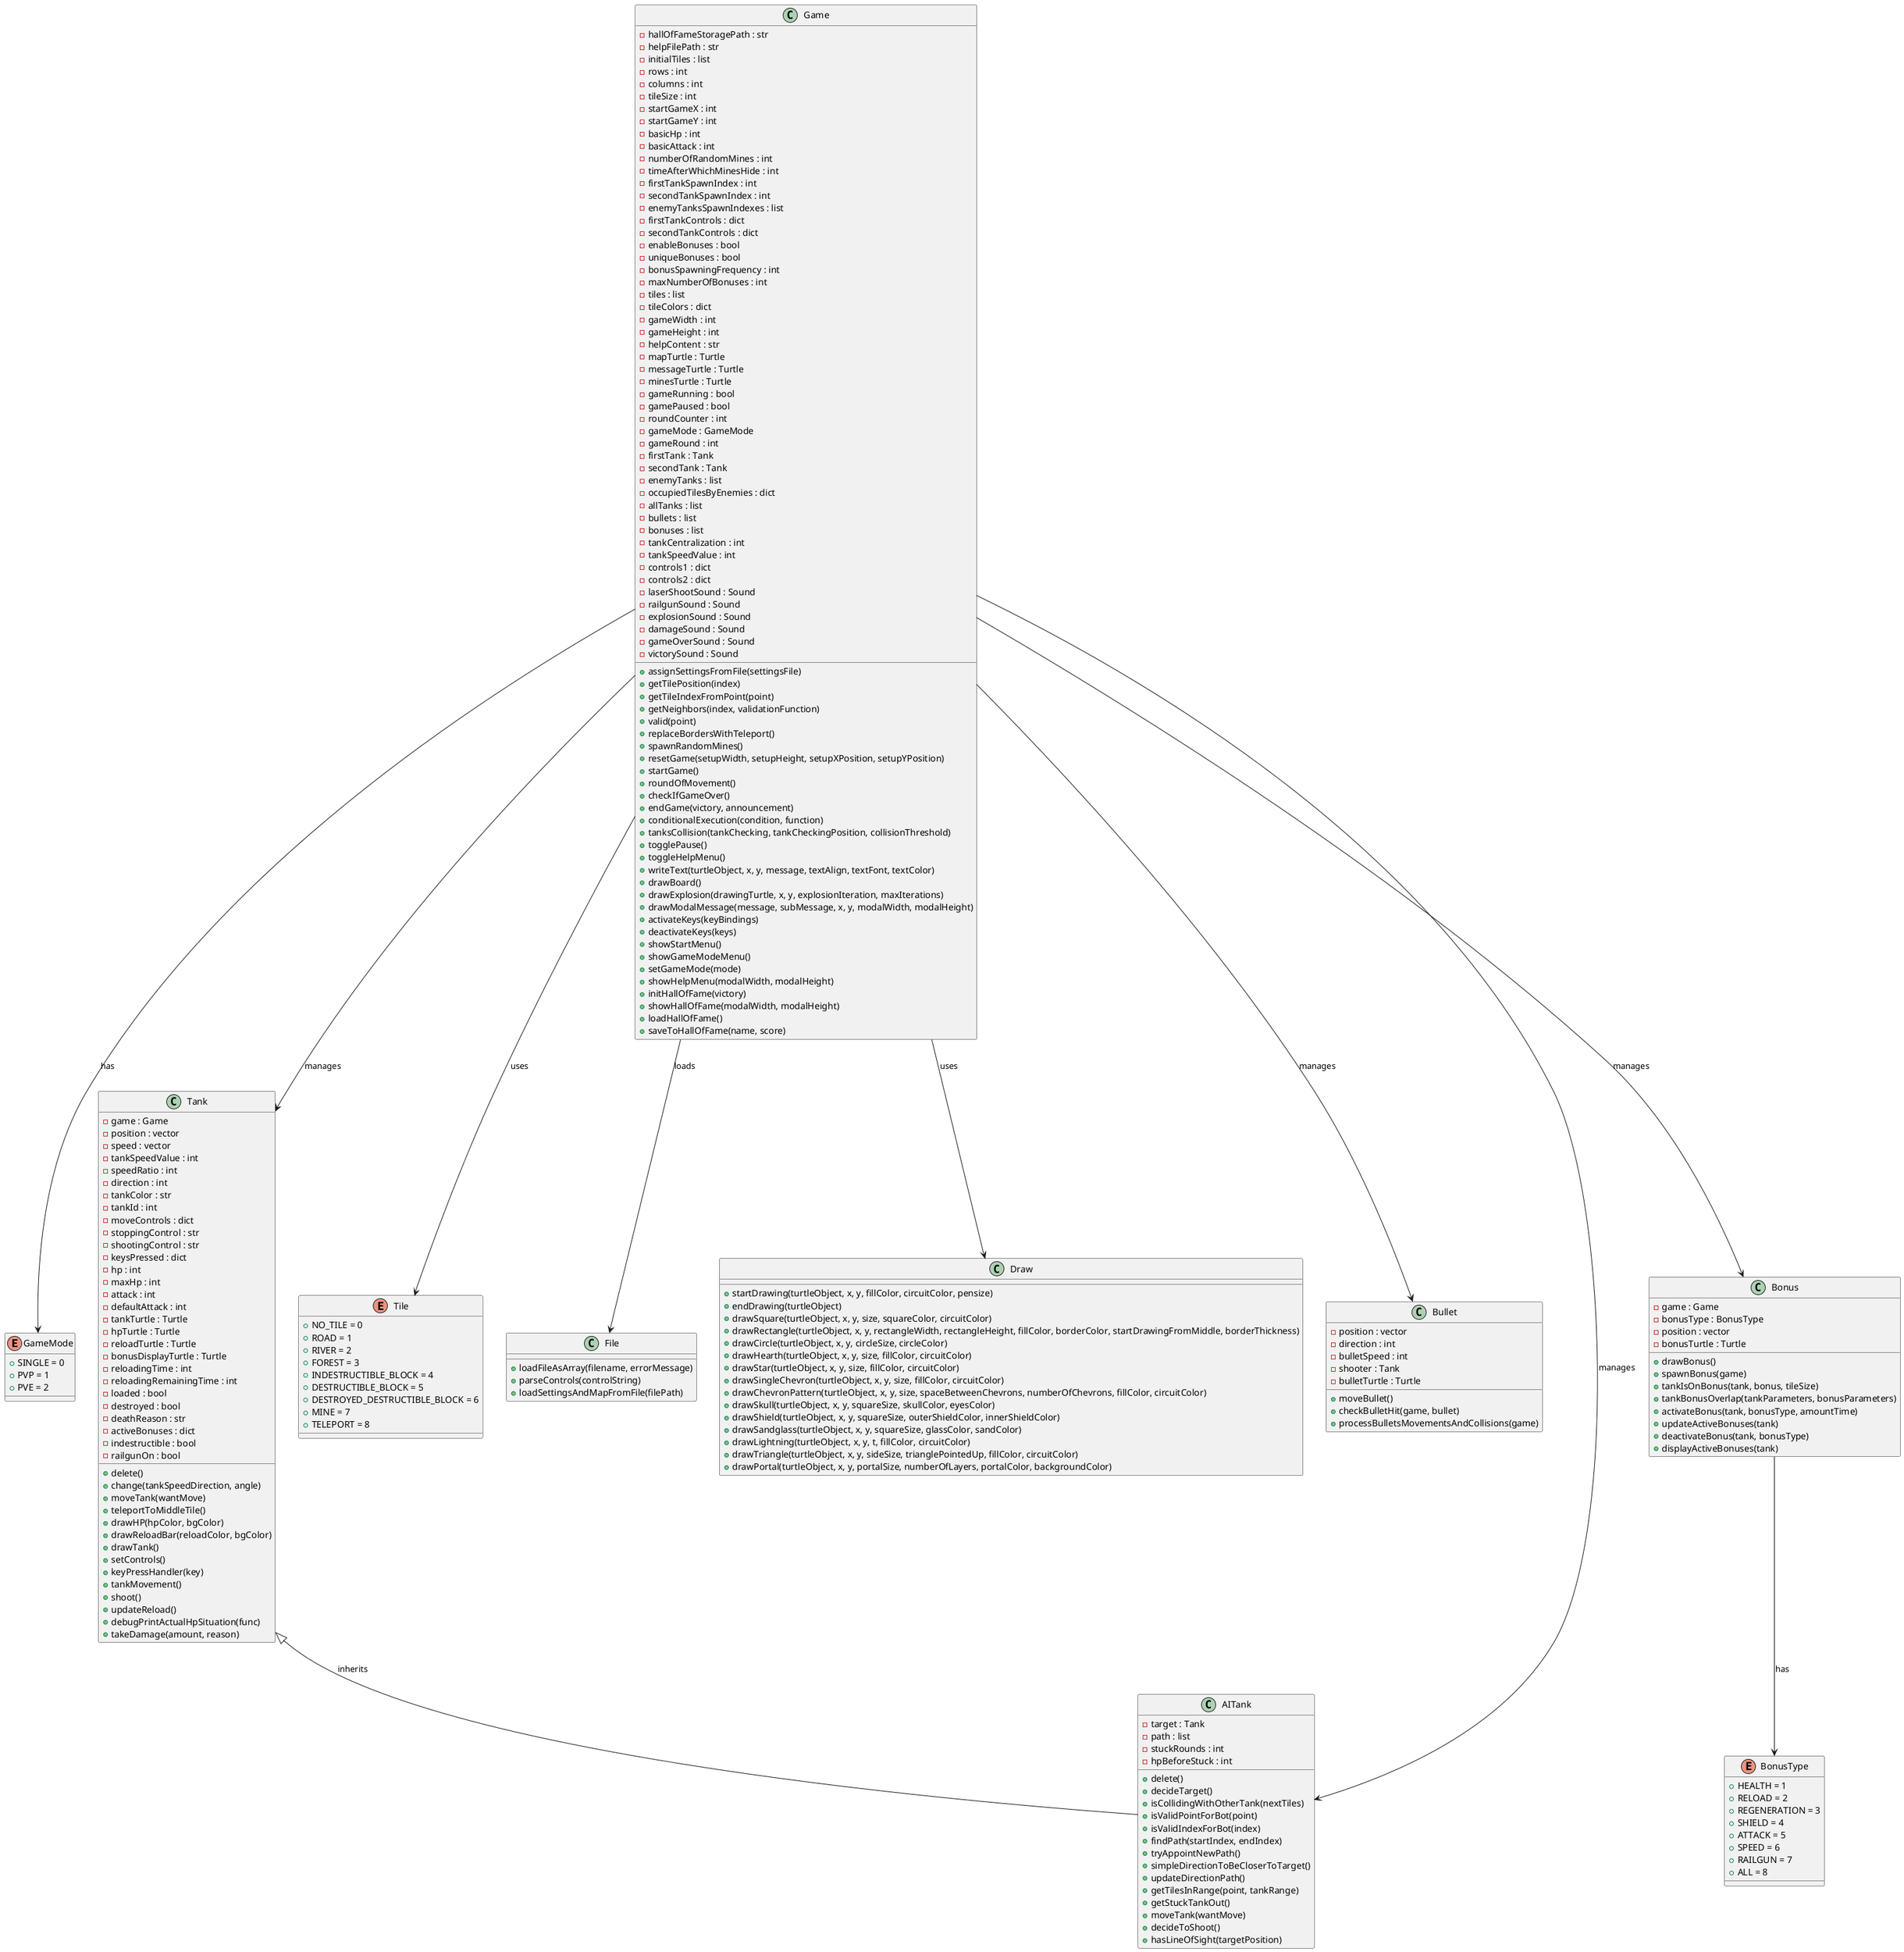 @startuml
enum GameMode {
+ SINGLE = 0
+ PVP = 1
+ PVE = 2
}
class Game {
- hallOfFameStoragePath : str
- helpFilePath : str
- initialTiles : list
- rows : int
- columns : int
- tileSize : int
- startGameX : int
- startGameY : int
- basicHp : int
- basicAttack : int
- numberOfRandomMines : int
- timeAfterWhichMinesHide : int
- firstTankSpawnIndex : int
- secondTankSpawnIndex : int
- enemyTanksSpawnIndexes : list
- firstTankControls : dict
- secondTankControls : dict
- enableBonuses : bool
- uniqueBonuses : bool
- bonusSpawningFrequency : int
- maxNumberOfBonuses : int
- tiles : list
- tileColors : dict
- gameWidth : int
- gameHeight : int
- helpContent : str
- mapTurtle : Turtle
- messageTurtle : Turtle
- minesTurtle : Turtle
- gameRunning : bool
- gamePaused : bool
- roundCounter : int
- gameMode : GameMode
- gameRound : int
- firstTank : Tank
- secondTank : Tank
- enemyTanks : list
- occupiedTilesByEnemies : dict
- allTanks : list
- bullets : list
- bonuses : list
- tankCentralization : int
- tankSpeedValue : int
- controls1 : dict
- controls2 : dict
- laserShootSound : Sound
- railgunSound : Sound
- explosionSound : Sound
- damageSound : Sound
- gameOverSound : Sound
- victorySound : Sound
  + assignSettingsFromFile(settingsFile)
  + getTilePosition(index)
  + getTileIndexFromPoint(point)
  + getNeighbors(index, validationFunction)
  + valid(point)
  + replaceBordersWithTeleport()
  + spawnRandomMines()
  + resetGame(setupWidth, setupHeight, setupXPosition, setupYPosition)
  + startGame()
  + roundOfMovement()
  + checkIfGameOver()
  + endGame(victory, announcement)
  + conditionalExecution(condition, function)
  + tanksCollision(tankChecking, tankCheckingPosition, collisionThreshold)
  + togglePause()
  + toggleHelpMenu()
  + writeText(turtleObject, x, y, message, textAlign, textFont, textColor)
  + drawBoard()
  + drawExplosion(drawingTurtle, x, y, explosionIteration, maxIterations)
  + drawModalMessage(message, subMessage, x, y, modalWidth, modalHeight)
  + activateKeys(keyBindings)
  + deactivateKeys(keys)
  + showStartMenu()
  + showGameModeMenu()
  + setGameMode(mode)
  + showHelpMenu(modalWidth, modalHeight)
  + initHallOfFame(victory)
  + showHallOfFame(modalWidth, modalHeight)
  + loadHallOfFame()
  + saveToHallOfFame(name, score)
}
class Tank {
- game : Game
- position : vector
- speed : vector
- tankSpeedValue : int
- speedRatio : int
- direction : int
- tankColor : str
- tankId : int
- moveControls : dict
- stoppingControl : str
- shootingControl : str
- keysPressed : dict
- hp : int
- maxHp : int
- attack : int
- defaultAttack : int
- tankTurtle : Turtle
- hpTurtle : Turtle
- reloadTurtle : Turtle
- bonusDisplayTurtle : Turtle
- reloadingTime : int
- reloadingRemainingTime : int
- loaded : bool
- destroyed : bool
- deathReason : str
- activeBonuses : dict
- indestructible : bool
- railgunOn : bool
  + delete()
  + change(tankSpeedDirection, angle)
  + moveTank(wantMove)
  + teleportToMiddleTile()
  + drawHP(hpColor, bgColor)
  + drawReloadBar(reloadColor, bgColor)
  + drawTank()
  + setControls()
  + keyPressHandler(key)
  + tankMovement()
  + shoot()
  + updateReload()
  + debugPrintActualHpSituation(func)
  + takeDamage(amount, reason)
}
enum Tile {
+ NO_TILE = 0
+ ROAD = 1
+ RIVER = 2
+ FOREST = 3
+ INDESTRUCTIBLE_BLOCK = 4
+ DESTRUCTIBLE_BLOCK = 5
+ DESTROYED_DESTRUCTIBLE_BLOCK = 6
+ MINE = 7
+ TELEPORT = 8
}
class File {
  + loadFileAsArray(filename, errorMessage)
  + parseControls(controlString)
  + loadSettingsAndMapFromFile(filePath)
}
class Draw {
  + startDrawing(turtleObject, x, y, fillColor, circuitColor, pensize)
  + endDrawing(turtleObject)
  + drawSquare(turtleObject, x, y, size, squareColor, circuitColor)
  + drawRectangle(turtleObject, x, y, rectangleWidth, rectangleHeight, fillColor, borderColor, startDrawingFromMiddle, borderThickness)
  + drawCircle(turtleObject, x, y, circleSize, circleColor)
  + drawHearth(turtleObject, x, y, size, fillColor, circuitColor)
  + drawStar(turtleObject, x, y, size, fillColor, circuitColor)
  + drawSingleChevron(turtleObject, x, y, size, fillColor, circuitColor)
  + drawChevronPattern(turtleObject, x, y, size, spaceBetweenChevrons, numberOfChevrons, fillColor, circuitColor)
  + drawSkull(turtleObject, x, y, squareSize, skullColor, eyesColor)
  + drawShield(turtleObject, x, y, squareSize, outerShieldColor, innerShieldColor)
  + drawSandglass(turtleObject, x, y, squareSize, glassColor, sandColor)
  + drawLightning(turtleObject, x, y, t, fillColor, circuitColor)
  + drawTriangle(turtleObject, x, y, sideSize, trianglePointedUp, fillColor, circuitColor)
  + drawPortal(turtleObject, x, y, portalSize, numberOfLayers, portalColor, backgroundColor)
}
class Bullet {
- position : vector
- direction : int
- bulletSpeed : int
- shooter : Tank
- bulletTurtle : Turtle
  + moveBullet()
  + checkBulletHit(game, bullet)
  + processBulletsMovementsAndCollisions(game)
}
enum BonusType {
+ HEALTH = 1
+ RELOAD = 2
+ REGENERATION = 3
+ SHIELD = 4
+ ATTACK = 5
+ SPEED = 6
+ RAILGUN = 7
+ ALL = 8
}
class Bonus {
- game : Game
- bonusType : BonusType
- position : vector
- bonusTurtle : Turtle
  + drawBonus()
  + spawnBonus(game)
  + tankIsOnBonus(tank, bonus, tileSize)
  + tankBonusOverlap(tankParameters, bonusParameters)
  + activateBonus(tank, bonusType, amountTime)
  + updateActiveBonuses(tank)
  + deactivateBonus(tank, bonusType)
  + displayActiveBonuses(tank)
}
class AITank {
- target : Tank
- path : list
- stuckRounds : int
- hpBeforeStuck : int
  + delete()
  + decideTarget()
  + isCollidingWithOtherTank(nextTiles)
  + isValidPointForBot(point)
  + isValidIndexForBot(index)
  + findPath(startIndex, endIndex)
  + tryAppointNewPath()
  + simpleDirectionToBeCloserToTarget()
  + updateDirectionPath()
  + getTilesInRange(point, tankRange)
  + getStuckTankOut()
  + moveTank(wantMove)
  + decideToShoot()
  + hasLineOfSight(targetPosition)
}
Game --> Tank : manages
Game --> AITank : manages
Game --> Bonus : manages
Game --> Bullet : manages
Game --> Tile : uses
Game --> File : loads
Game --> Draw : uses
Game --> GameMode : has
Tank <|-- AITank : inherits
Bonus --> BonusType : has
@enduml